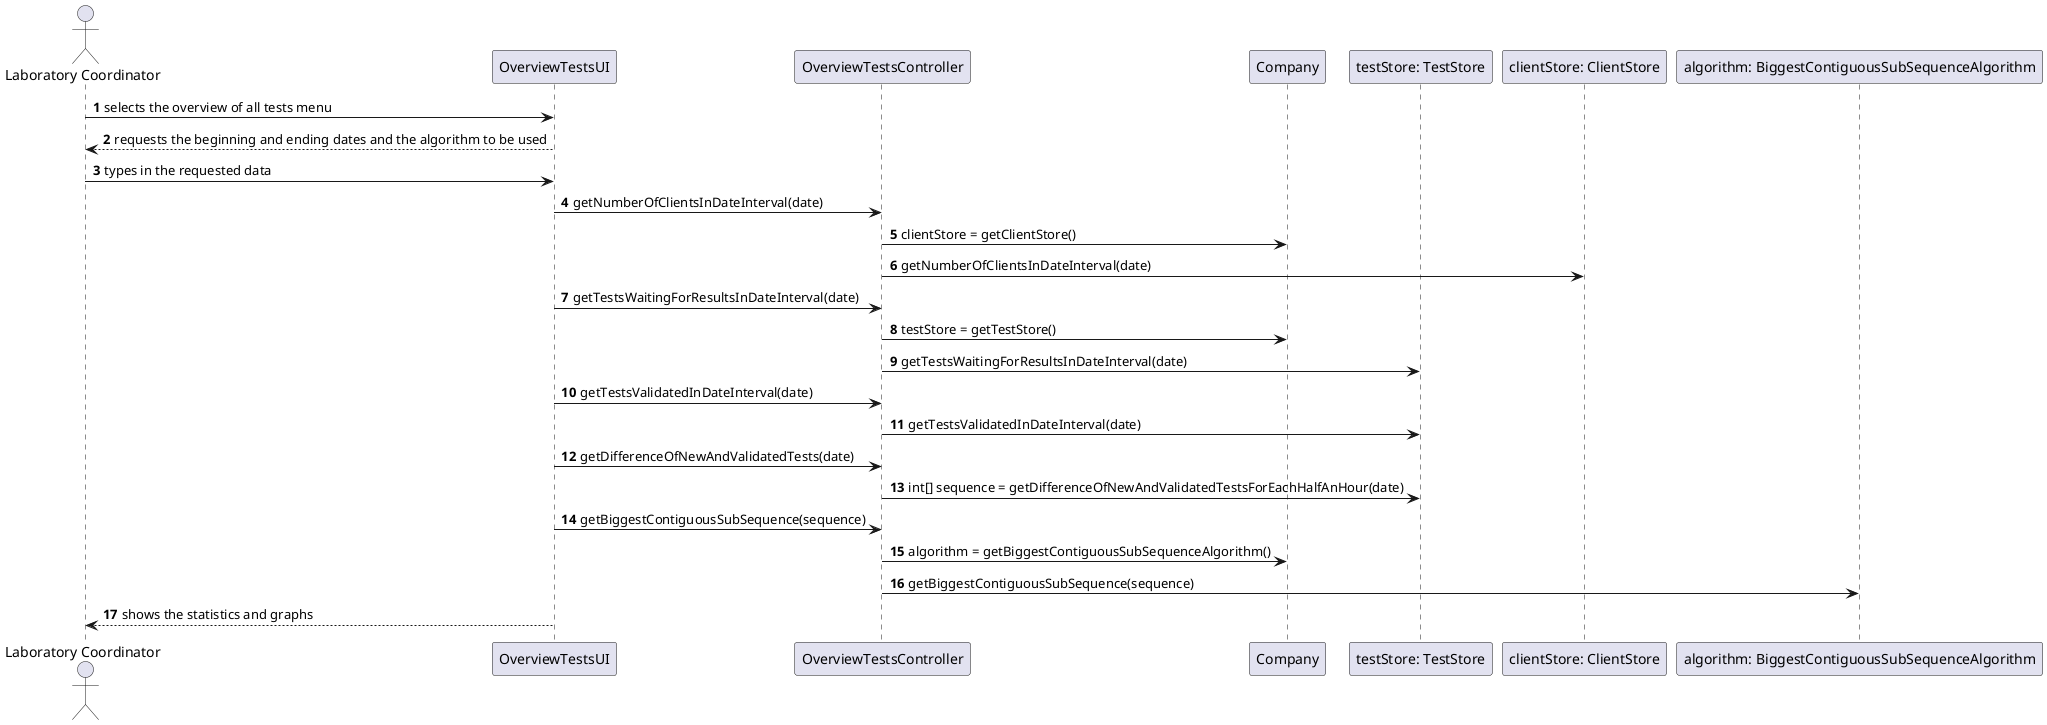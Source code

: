@startuml

autonumber

actor "Laboratory Coordinator" as lc
participant "OverviewTestsUI" as otUI
participant "OverviewTestsController" as otC
participant "Company" as company
participant "testStore: TestStore" as ts
participant "clientStore: ClientStore" as cs
participant "algorithm: BiggestContiguousSubSequenceAlgorithm"

lc -> otUI: selects the overview of all tests menu
otUI -[dotted]> lc: requests the beginning and ending dates and the algorithm to be used
lc -> otUI: types in the requested data
otUI -> otC: getNumberOfClientsInDateInterval(date)
otC -> company: clientStore = getClientStore()
otC -> cs: getNumberOfClientsInDateInterval(date)
otUI -> otC: getTestsWaitingForResultsInDateInterval(date)
otC -> company: testStore = getTestStore()
otC -> ts: getTestsWaitingForResultsInDateInterval(date)
otUI -> otC: getTestsValidatedInDateInterval(date)
otC -> ts: getTestsValidatedInDateInterval(date)
otUI -> otC: getDifferenceOfNewAndValidatedTests(date)
otC -> ts: int[] sequence = getDifferenceOfNewAndValidatedTestsForEachHalfAnHour(date)
otUI -> otC: getBiggestContiguousSubSequence(sequence)
otC -> company: algorithm = getBiggestContiguousSubSequenceAlgorithm()
otC -> "algorithm: BiggestContiguousSubSequenceAlgorithm": getBiggestContiguousSubSequence(sequence)
otUI -[dotted]> lc: shows the statistics and graphs

@enduml